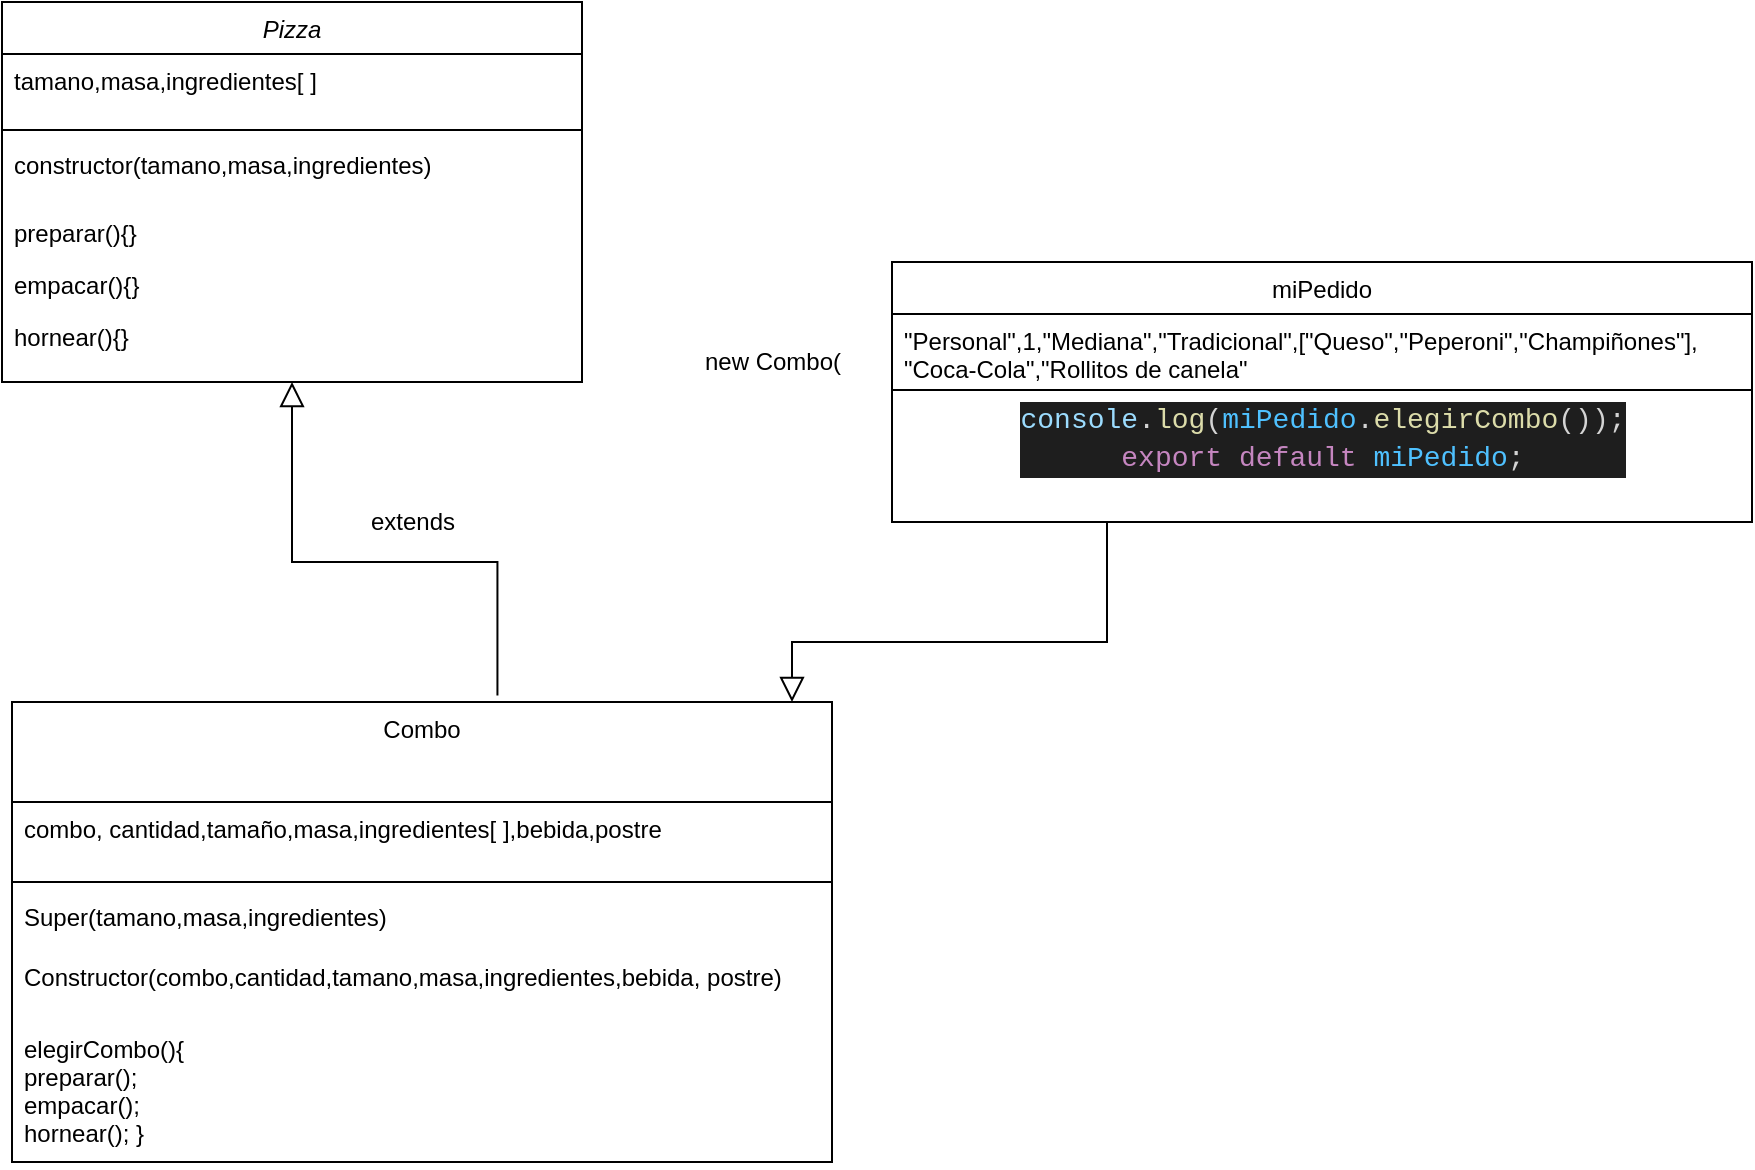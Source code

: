 <mxfile compressed="true" version="13.6.2" type="github"><diagram id="C5RBs43oDa-KdzZeNtuy" name="Page-1"><mxGraphModel dx="1134" dy="505" grid="1" gridSize="10" guides="1" tooltips="1" connect="1" arrows="1" fold="1" page="1" pageScale="1" pageWidth="850" pageHeight="1100" math="0" shadow="0"><root><mxCell id="WIyWlLk6GJQsqaUBKTNV-0"/><mxCell id="WIyWlLk6GJQsqaUBKTNV-1" parent="WIyWlLk6GJQsqaUBKTNV-0"/><mxCell id="zkfFHV4jXpPFQw0GAbJ--16" value="" style="endArrow=block;endSize=10;endFill=0;shadow=0;strokeWidth=1;rounded=0;edgeStyle=elbowEdgeStyle;elbow=vertical;exitX=0.592;exitY=-0.014;exitDx=0;exitDy=0;exitPerimeter=0;" parent="WIyWlLk6GJQsqaUBKTNV-1" source="zkfFHV4jXpPFQw0GAbJ--6" target="zkfFHV4jXpPFQw0GAbJ--0" edge="1"><mxGeometry width="160" relative="1" as="geometry"><mxPoint x="410" y="360" as="sourcePoint"/><mxPoint x="310" y="271" as="targetPoint"/><Array as="points"><mxPoint x="450" y="370"/><mxPoint x="300" y="330"/></Array></mxGeometry></mxCell><mxCell id="Jv3p2t1mY9_LSD6gJkMV-8" value="new Combo(" style="text;html=1;align=center;verticalAlign=middle;resizable=0;points=[];autosize=1;" parent="WIyWlLk6GJQsqaUBKTNV-1" vertex="1"><mxGeometry x="480" y="260" width="80" height="20" as="geometry"/></mxCell><mxCell id="Jv3p2t1mY9_LSD6gJkMV-12" value="" style="endArrow=block;endSize=10;endFill=0;shadow=0;strokeWidth=1;rounded=0;edgeStyle=elbowEdgeStyle;elbow=vertical;exitX=0.25;exitY=1;exitDx=0;exitDy=0;" parent="WIyWlLk6GJQsqaUBKTNV-1" source="Jv3p2t1mY9_LSD6gJkMV-0" edge="1" target="zkfFHV4jXpPFQw0GAbJ--6"><mxGeometry width="160" relative="1" as="geometry"><mxPoint x="930" y="510" as="sourcePoint"/><mxPoint x="540" y="400" as="targetPoint"/><Array as="points"><mxPoint x="530" y="410"/><mxPoint x="720" y="360"/><mxPoint x="530" y="380"/><mxPoint x="750" y="370"/><mxPoint x="570" y="360"/><mxPoint x="550" y="380"/><mxPoint x="590" y="440"/><mxPoint x="620" y="380"/><mxPoint x="780" y="480"/><mxPoint x="790" y="520"/><mxPoint x="655.84" y="422"/></Array></mxGeometry></mxCell><mxCell id="zkfFHV4jXpPFQw0GAbJ--0" value="Pizza" style="swimlane;fontStyle=2;align=center;verticalAlign=top;childLayout=stackLayout;horizontal=1;startSize=26;horizontalStack=0;resizeParent=1;resizeLast=0;collapsible=1;marginBottom=0;rounded=0;shadow=0;strokeWidth=1;" parent="WIyWlLk6GJQsqaUBKTNV-1" vertex="1"><mxGeometry x="135" y="90" width="290" height="190" as="geometry"><mxRectangle x="230" y="140" width="160" height="26" as="alternateBounds"/></mxGeometry></mxCell><mxCell id="zkfFHV4jXpPFQw0GAbJ--1" value="tamano,masa,ingredientes[ ]" style="text;align=left;verticalAlign=top;spacingLeft=4;spacingRight=4;overflow=hidden;rotatable=0;points=[[0,0.5],[1,0.5]];portConstraint=eastwest;" parent="zkfFHV4jXpPFQw0GAbJ--0" vertex="1"><mxGeometry y="26" width="290" height="34" as="geometry"/></mxCell><mxCell id="zkfFHV4jXpPFQw0GAbJ--4" value="" style="line;html=1;strokeWidth=1;align=left;verticalAlign=middle;spacingTop=-1;spacingLeft=3;spacingRight=3;rotatable=0;labelPosition=right;points=[];portConstraint=eastwest;" parent="zkfFHV4jXpPFQw0GAbJ--0" vertex="1"><mxGeometry y="60" width="290" height="8" as="geometry"/></mxCell><mxCell id="tOaGDtQjShbwaVRUBk5E-3" value="constructor(tamano,masa,ingredientes)" style="text;align=left;verticalAlign=top;spacingLeft=4;spacingRight=4;overflow=hidden;rotatable=0;points=[[0,0.5],[1,0.5]];portConstraint=eastwest;" vertex="1" parent="zkfFHV4jXpPFQw0GAbJ--0"><mxGeometry y="68" width="290" height="34" as="geometry"/></mxCell><mxCell id="zkfFHV4jXpPFQw0GAbJ--5" value="preparar(){}" style="text;align=left;verticalAlign=top;spacingLeft=4;spacingRight=4;overflow=hidden;rotatable=0;points=[[0,0.5],[1,0.5]];portConstraint=eastwest;" parent="zkfFHV4jXpPFQw0GAbJ--0" vertex="1"><mxGeometry y="102" width="290" height="26" as="geometry"/></mxCell><mxCell id="tOaGDtQjShbwaVRUBk5E-1" value="empacar(){}" style="text;align=left;verticalAlign=top;spacingLeft=4;spacingRight=4;overflow=hidden;rotatable=0;points=[[0,0.5],[1,0.5]];portConstraint=eastwest;" vertex="1" parent="zkfFHV4jXpPFQw0GAbJ--0"><mxGeometry y="128" width="290" height="26" as="geometry"/></mxCell><mxCell id="tOaGDtQjShbwaVRUBk5E-0" value="hornear(){}" style="text;align=left;verticalAlign=top;spacingLeft=4;spacingRight=4;overflow=hidden;rotatable=0;points=[[0,0.5],[1,0.5]];portConstraint=eastwest;" vertex="1" parent="zkfFHV4jXpPFQw0GAbJ--0"><mxGeometry y="154" width="290" height="26" as="geometry"/></mxCell><mxCell id="zkfFHV4jXpPFQw0GAbJ--6" value="Combo" style="swimlane;fontStyle=0;align=center;verticalAlign=top;childLayout=stackLayout;horizontal=1;startSize=50;horizontalStack=0;resizeParent=1;resizeLast=0;collapsible=1;marginBottom=0;rounded=0;shadow=0;strokeWidth=1;" parent="WIyWlLk6GJQsqaUBKTNV-1" vertex="1"><mxGeometry x="140" y="440" width="410" height="230" as="geometry"><mxRectangle x="130" y="380" width="160" height="26" as="alternateBounds"/></mxGeometry></mxCell><mxCell id="zkfFHV4jXpPFQw0GAbJ--7" value="combo, cantidad,tamaño,masa,ingredientes[ ],bebida,postre" style="text;align=left;verticalAlign=top;spacingLeft=4;spacingRight=4;overflow=hidden;rotatable=0;points=[[0,0.5],[1,0.5]];portConstraint=eastwest;" parent="zkfFHV4jXpPFQw0GAbJ--6" vertex="1"><mxGeometry y="50" width="410" height="36" as="geometry"/></mxCell><mxCell id="zkfFHV4jXpPFQw0GAbJ--9" value="" style="line;html=1;strokeWidth=1;align=left;verticalAlign=middle;spacingTop=-1;spacingLeft=3;spacingRight=3;rotatable=0;labelPosition=right;points=[];portConstraint=eastwest;" parent="zkfFHV4jXpPFQw0GAbJ--6" vertex="1"><mxGeometry y="86" width="410" height="8" as="geometry"/></mxCell><mxCell id="Jv3p2t1mY9_LSD6gJkMV-13" value="Super(tamano,masa,ingredientes)" style="text;align=left;verticalAlign=top;spacingLeft=4;spacingRight=4;overflow=hidden;rotatable=0;points=[[0,0.5],[1,0.5]];portConstraint=eastwest;" parent="zkfFHV4jXpPFQw0GAbJ--6" vertex="1"><mxGeometry y="94" width="410" height="30" as="geometry"/></mxCell><mxCell id="tOaGDtQjShbwaVRUBk5E-2" value="Constructor(combo,cantidad,tamano,masa,ingredientes,bebida, postre)" style="text;align=left;verticalAlign=top;spacingLeft=4;spacingRight=4;overflow=hidden;rotatable=0;points=[[0,0.5],[1,0.5]];portConstraint=eastwest;" vertex="1" parent="zkfFHV4jXpPFQw0GAbJ--6"><mxGeometry y="124" width="410" height="36" as="geometry"/></mxCell><mxCell id="tOaGDtQjShbwaVRUBk5E-4" value="elegirCombo(){&#xA;preparar();&#xA;empacar();&#xA;hornear(); }" style="text;align=left;verticalAlign=top;spacingLeft=4;spacingRight=4;overflow=hidden;rotatable=0;points=[[0,0.5],[1,0.5]];portConstraint=eastwest;" vertex="1" parent="zkfFHV4jXpPFQw0GAbJ--6"><mxGeometry y="160" width="410" height="70" as="geometry"/></mxCell><mxCell id="Jv3p2t1mY9_LSD6gJkMV-0" value="miPedido" style="swimlane;fontStyle=0;align=center;verticalAlign=top;childLayout=stackLayout;horizontal=1;startSize=26;horizontalStack=0;resizeParent=1;resizeLast=0;collapsible=1;marginBottom=0;rounded=0;shadow=0;strokeWidth=1;" parent="WIyWlLk6GJQsqaUBKTNV-1" vertex="1"><mxGeometry x="580" y="220" width="430" height="130" as="geometry"><mxRectangle x="130" y="380" width="160" height="26" as="alternateBounds"/></mxGeometry></mxCell><mxCell id="Jv3p2t1mY9_LSD6gJkMV-1" value="&quot;Personal&quot;,1,&quot;Mediana&quot;,&quot;Tradicional&quot;,[&quot;Queso&quot;,&quot;Peperoni&quot;,&quot;Champiñones&quot;],&#xA;&quot;Coca-Cola&quot;,&quot;Rollitos de canela&quot;" style="text;align=left;verticalAlign=top;spacingLeft=4;spacingRight=4;overflow=hidden;rotatable=0;points=[[0,0.5],[1,0.5]];portConstraint=eastwest;" parent="Jv3p2t1mY9_LSD6gJkMV-0" vertex="1"><mxGeometry y="26" width="430" height="34" as="geometry"/></mxCell><mxCell id="Jv3p2t1mY9_LSD6gJkMV-3" value="" style="line;html=1;strokeWidth=1;align=left;verticalAlign=middle;spacingTop=-1;spacingLeft=3;spacingRight=3;rotatable=0;labelPosition=right;points=[];portConstraint=eastwest;" parent="Jv3p2t1mY9_LSD6gJkMV-0" vertex="1"><mxGeometry y="60" width="430" height="8" as="geometry"/></mxCell><mxCell id="Jv3p2t1mY9_LSD6gJkMV-10" value="&lt;div style=&quot;color: rgb(212 , 212 , 212) ; background-color: rgb(30 , 30 , 30) ; font-family: &amp;#34;consolas&amp;#34; , &amp;#34;courier new&amp;#34; , monospace ; font-weight: normal ; font-size: 14px ; line-height: 19px&quot;&gt;&lt;div&gt;&lt;span style=&quot;color: #9cdcfe&quot;&gt;console&lt;/span&gt;&lt;span style=&quot;color: #d4d4d4&quot;&gt;.&lt;/span&gt;&lt;span style=&quot;color: #dcdcaa&quot;&gt;log&lt;/span&gt;&lt;span style=&quot;color: #d4d4d4&quot;&gt;(&lt;/span&gt;&lt;span style=&quot;color: #4fc1ff&quot;&gt;miPedido&lt;/span&gt;&lt;span style=&quot;color: #d4d4d4&quot;&gt;.&lt;/span&gt;&lt;span style=&quot;color: #dcdcaa&quot;&gt;elegirCombo&lt;/span&gt;&lt;span style=&quot;color: #d4d4d4&quot;&gt;());&lt;/span&gt;&lt;/div&gt;&lt;div&gt;&lt;span style=&quot;color: #c586c0&quot;&gt;export&lt;/span&gt;&lt;span style=&quot;color: #d4d4d4&quot;&gt;&amp;nbsp;&lt;/span&gt;&lt;span style=&quot;color: #c586c0&quot;&gt;default&lt;/span&gt;&lt;span style=&quot;color: #d4d4d4&quot;&gt;&amp;nbsp;&lt;/span&gt;&lt;span style=&quot;color: #4fc1ff&quot;&gt;miPedido&lt;/span&gt;&lt;span style=&quot;color: #d4d4d4&quot;&gt;;&lt;/span&gt;&lt;/div&gt;&lt;/div&gt;" style="text;html=1;align=center;verticalAlign=middle;resizable=0;points=[];autosize=1;" parent="Jv3p2t1mY9_LSD6gJkMV-0" vertex="1"><mxGeometry y="68" width="430" height="40" as="geometry"/></mxCell><mxCell id="tOaGDtQjShbwaVRUBk5E-6" value="extends" style="text;html=1;align=center;verticalAlign=middle;resizable=0;points=[];autosize=1;" vertex="1" parent="WIyWlLk6GJQsqaUBKTNV-1"><mxGeometry x="310" y="340" width="60" height="20" as="geometry"/></mxCell></root></mxGraphModel></diagram></mxfile>